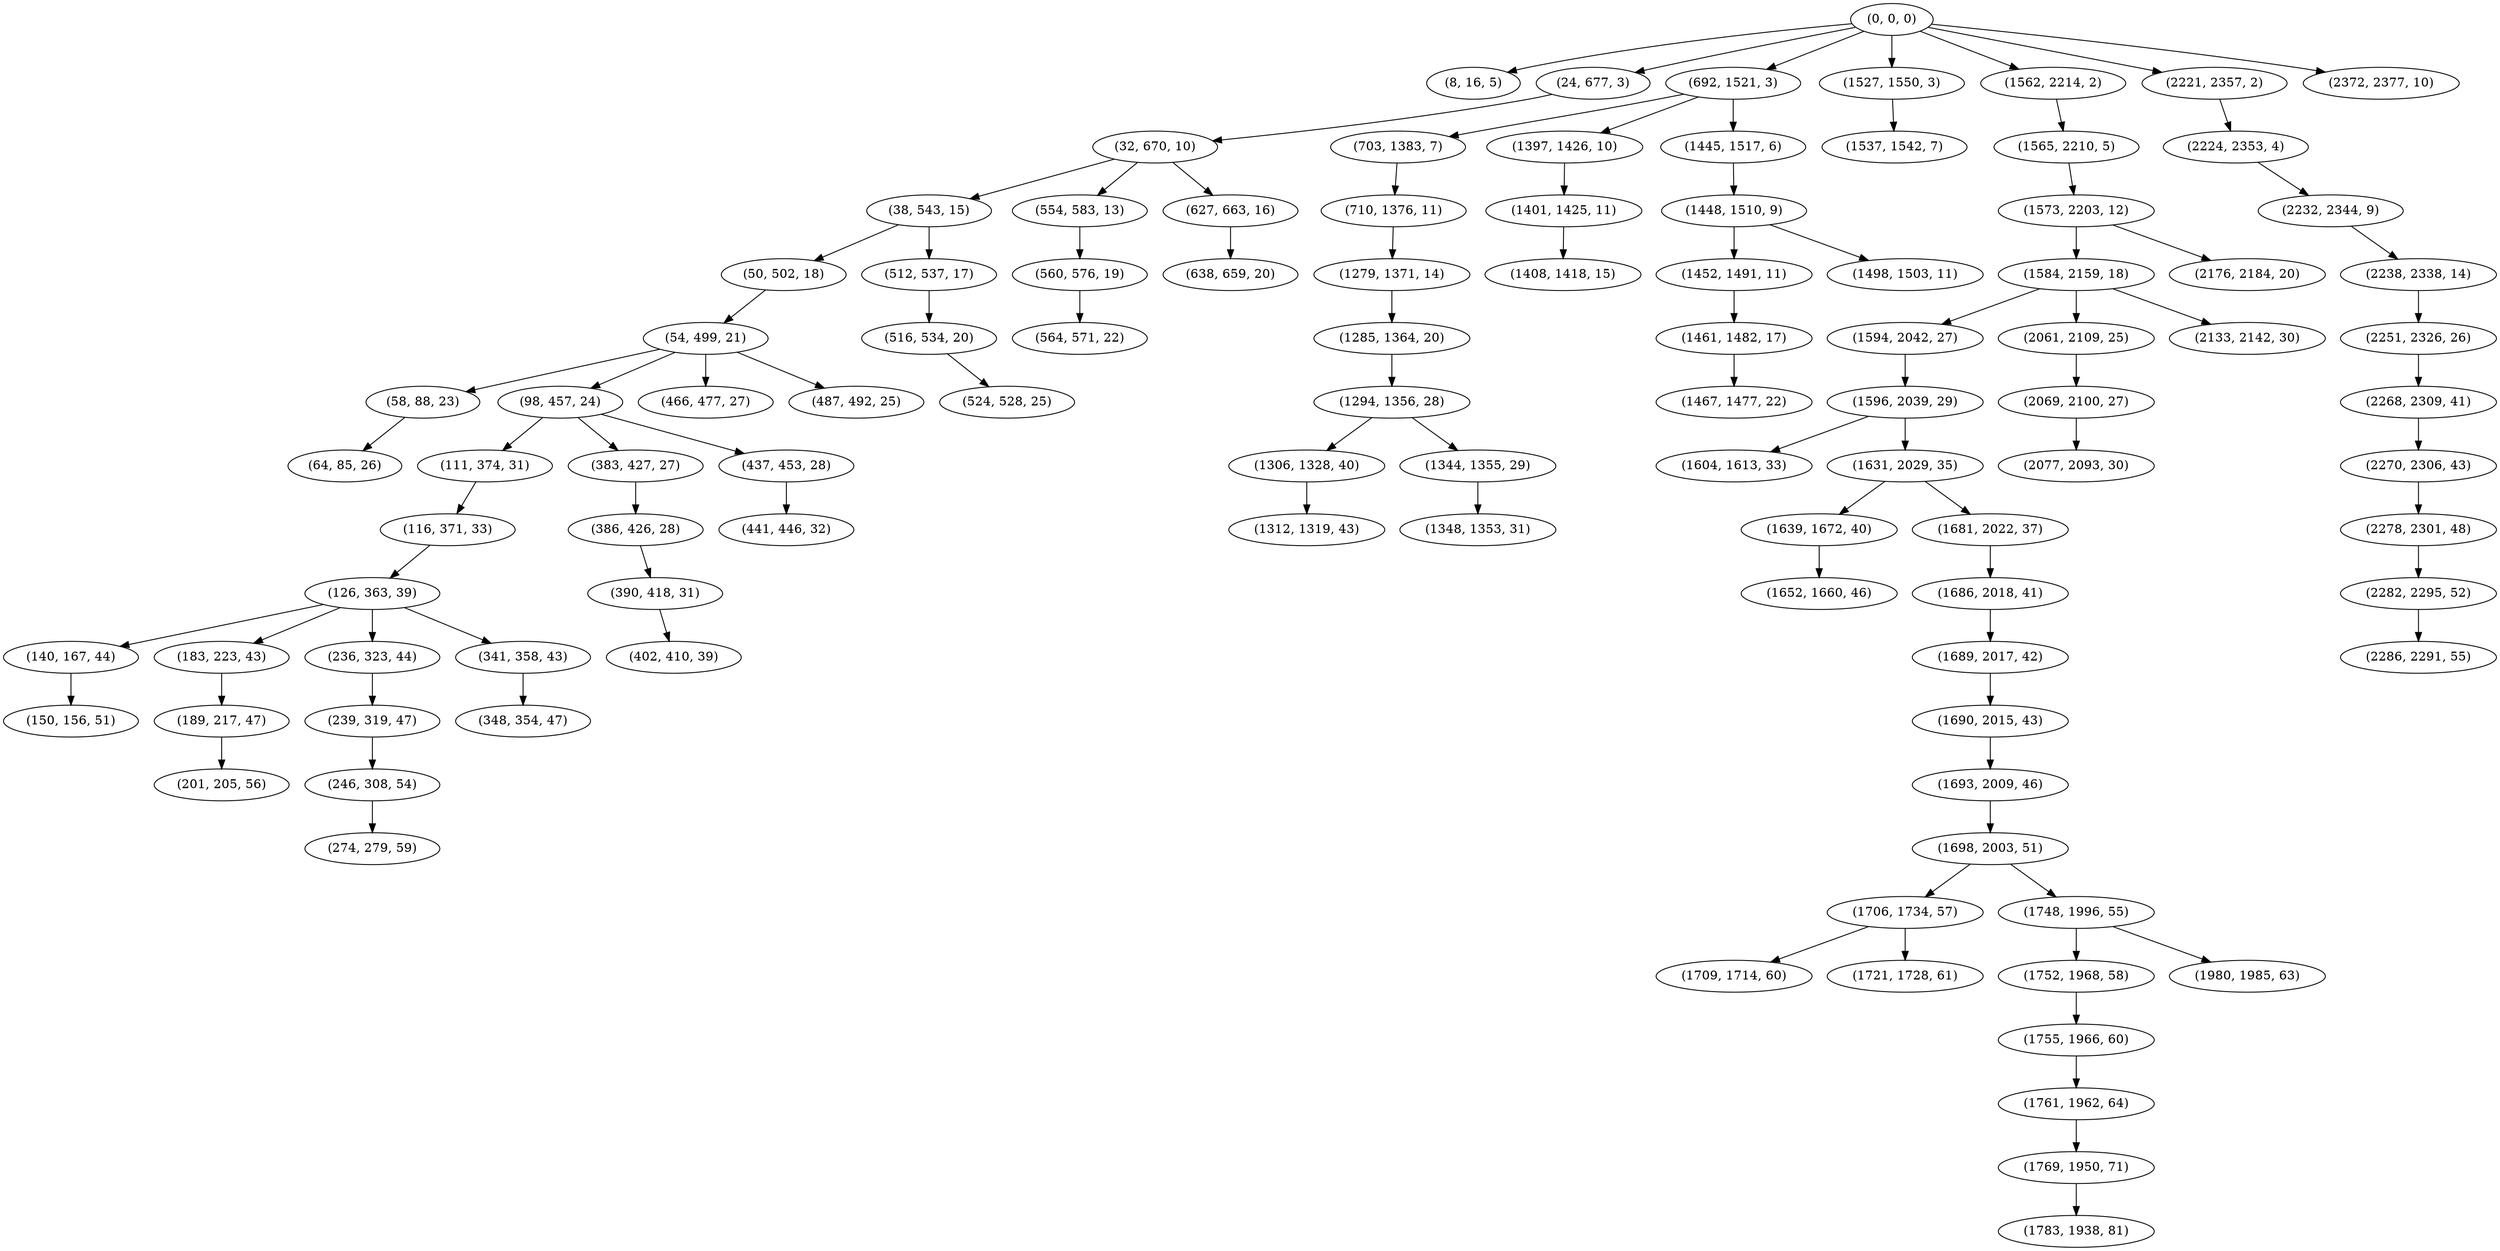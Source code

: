 digraph tree {
    "(0, 0, 0)";
    "(8, 16, 5)";
    "(24, 677, 3)";
    "(32, 670, 10)";
    "(38, 543, 15)";
    "(50, 502, 18)";
    "(54, 499, 21)";
    "(58, 88, 23)";
    "(64, 85, 26)";
    "(98, 457, 24)";
    "(111, 374, 31)";
    "(116, 371, 33)";
    "(126, 363, 39)";
    "(140, 167, 44)";
    "(150, 156, 51)";
    "(183, 223, 43)";
    "(189, 217, 47)";
    "(201, 205, 56)";
    "(236, 323, 44)";
    "(239, 319, 47)";
    "(246, 308, 54)";
    "(274, 279, 59)";
    "(341, 358, 43)";
    "(348, 354, 47)";
    "(383, 427, 27)";
    "(386, 426, 28)";
    "(390, 418, 31)";
    "(402, 410, 39)";
    "(437, 453, 28)";
    "(441, 446, 32)";
    "(466, 477, 27)";
    "(487, 492, 25)";
    "(512, 537, 17)";
    "(516, 534, 20)";
    "(524, 528, 25)";
    "(554, 583, 13)";
    "(560, 576, 19)";
    "(564, 571, 22)";
    "(627, 663, 16)";
    "(638, 659, 20)";
    "(692, 1521, 3)";
    "(703, 1383, 7)";
    "(710, 1376, 11)";
    "(1279, 1371, 14)";
    "(1285, 1364, 20)";
    "(1294, 1356, 28)";
    "(1306, 1328, 40)";
    "(1312, 1319, 43)";
    "(1344, 1355, 29)";
    "(1348, 1353, 31)";
    "(1397, 1426, 10)";
    "(1401, 1425, 11)";
    "(1408, 1418, 15)";
    "(1445, 1517, 6)";
    "(1448, 1510, 9)";
    "(1452, 1491, 11)";
    "(1461, 1482, 17)";
    "(1467, 1477, 22)";
    "(1498, 1503, 11)";
    "(1527, 1550, 3)";
    "(1537, 1542, 7)";
    "(1562, 2214, 2)";
    "(1565, 2210, 5)";
    "(1573, 2203, 12)";
    "(1584, 2159, 18)";
    "(1594, 2042, 27)";
    "(1596, 2039, 29)";
    "(1604, 1613, 33)";
    "(1631, 2029, 35)";
    "(1639, 1672, 40)";
    "(1652, 1660, 46)";
    "(1681, 2022, 37)";
    "(1686, 2018, 41)";
    "(1689, 2017, 42)";
    "(1690, 2015, 43)";
    "(1693, 2009, 46)";
    "(1698, 2003, 51)";
    "(1706, 1734, 57)";
    "(1709, 1714, 60)";
    "(1721, 1728, 61)";
    "(1748, 1996, 55)";
    "(1752, 1968, 58)";
    "(1755, 1966, 60)";
    "(1761, 1962, 64)";
    "(1769, 1950, 71)";
    "(1783, 1938, 81)";
    "(1980, 1985, 63)";
    "(2061, 2109, 25)";
    "(2069, 2100, 27)";
    "(2077, 2093, 30)";
    "(2133, 2142, 30)";
    "(2176, 2184, 20)";
    "(2221, 2357, 2)";
    "(2224, 2353, 4)";
    "(2232, 2344, 9)";
    "(2238, 2338, 14)";
    "(2251, 2326, 26)";
    "(2268, 2309, 41)";
    "(2270, 2306, 43)";
    "(2278, 2301, 48)";
    "(2282, 2295, 52)";
    "(2286, 2291, 55)";
    "(2372, 2377, 10)";
    "(0, 0, 0)" -> "(8, 16, 5)";
    "(0, 0, 0)" -> "(24, 677, 3)";
    "(0, 0, 0)" -> "(692, 1521, 3)";
    "(0, 0, 0)" -> "(1527, 1550, 3)";
    "(0, 0, 0)" -> "(1562, 2214, 2)";
    "(0, 0, 0)" -> "(2221, 2357, 2)";
    "(0, 0, 0)" -> "(2372, 2377, 10)";
    "(24, 677, 3)" -> "(32, 670, 10)";
    "(32, 670, 10)" -> "(38, 543, 15)";
    "(32, 670, 10)" -> "(554, 583, 13)";
    "(32, 670, 10)" -> "(627, 663, 16)";
    "(38, 543, 15)" -> "(50, 502, 18)";
    "(38, 543, 15)" -> "(512, 537, 17)";
    "(50, 502, 18)" -> "(54, 499, 21)";
    "(54, 499, 21)" -> "(58, 88, 23)";
    "(54, 499, 21)" -> "(98, 457, 24)";
    "(54, 499, 21)" -> "(466, 477, 27)";
    "(54, 499, 21)" -> "(487, 492, 25)";
    "(58, 88, 23)" -> "(64, 85, 26)";
    "(98, 457, 24)" -> "(111, 374, 31)";
    "(98, 457, 24)" -> "(383, 427, 27)";
    "(98, 457, 24)" -> "(437, 453, 28)";
    "(111, 374, 31)" -> "(116, 371, 33)";
    "(116, 371, 33)" -> "(126, 363, 39)";
    "(126, 363, 39)" -> "(140, 167, 44)";
    "(126, 363, 39)" -> "(183, 223, 43)";
    "(126, 363, 39)" -> "(236, 323, 44)";
    "(126, 363, 39)" -> "(341, 358, 43)";
    "(140, 167, 44)" -> "(150, 156, 51)";
    "(183, 223, 43)" -> "(189, 217, 47)";
    "(189, 217, 47)" -> "(201, 205, 56)";
    "(236, 323, 44)" -> "(239, 319, 47)";
    "(239, 319, 47)" -> "(246, 308, 54)";
    "(246, 308, 54)" -> "(274, 279, 59)";
    "(341, 358, 43)" -> "(348, 354, 47)";
    "(383, 427, 27)" -> "(386, 426, 28)";
    "(386, 426, 28)" -> "(390, 418, 31)";
    "(390, 418, 31)" -> "(402, 410, 39)";
    "(437, 453, 28)" -> "(441, 446, 32)";
    "(512, 537, 17)" -> "(516, 534, 20)";
    "(516, 534, 20)" -> "(524, 528, 25)";
    "(554, 583, 13)" -> "(560, 576, 19)";
    "(560, 576, 19)" -> "(564, 571, 22)";
    "(627, 663, 16)" -> "(638, 659, 20)";
    "(692, 1521, 3)" -> "(703, 1383, 7)";
    "(692, 1521, 3)" -> "(1397, 1426, 10)";
    "(692, 1521, 3)" -> "(1445, 1517, 6)";
    "(703, 1383, 7)" -> "(710, 1376, 11)";
    "(710, 1376, 11)" -> "(1279, 1371, 14)";
    "(1279, 1371, 14)" -> "(1285, 1364, 20)";
    "(1285, 1364, 20)" -> "(1294, 1356, 28)";
    "(1294, 1356, 28)" -> "(1306, 1328, 40)";
    "(1294, 1356, 28)" -> "(1344, 1355, 29)";
    "(1306, 1328, 40)" -> "(1312, 1319, 43)";
    "(1344, 1355, 29)" -> "(1348, 1353, 31)";
    "(1397, 1426, 10)" -> "(1401, 1425, 11)";
    "(1401, 1425, 11)" -> "(1408, 1418, 15)";
    "(1445, 1517, 6)" -> "(1448, 1510, 9)";
    "(1448, 1510, 9)" -> "(1452, 1491, 11)";
    "(1448, 1510, 9)" -> "(1498, 1503, 11)";
    "(1452, 1491, 11)" -> "(1461, 1482, 17)";
    "(1461, 1482, 17)" -> "(1467, 1477, 22)";
    "(1527, 1550, 3)" -> "(1537, 1542, 7)";
    "(1562, 2214, 2)" -> "(1565, 2210, 5)";
    "(1565, 2210, 5)" -> "(1573, 2203, 12)";
    "(1573, 2203, 12)" -> "(1584, 2159, 18)";
    "(1573, 2203, 12)" -> "(2176, 2184, 20)";
    "(1584, 2159, 18)" -> "(1594, 2042, 27)";
    "(1584, 2159, 18)" -> "(2061, 2109, 25)";
    "(1584, 2159, 18)" -> "(2133, 2142, 30)";
    "(1594, 2042, 27)" -> "(1596, 2039, 29)";
    "(1596, 2039, 29)" -> "(1604, 1613, 33)";
    "(1596, 2039, 29)" -> "(1631, 2029, 35)";
    "(1631, 2029, 35)" -> "(1639, 1672, 40)";
    "(1631, 2029, 35)" -> "(1681, 2022, 37)";
    "(1639, 1672, 40)" -> "(1652, 1660, 46)";
    "(1681, 2022, 37)" -> "(1686, 2018, 41)";
    "(1686, 2018, 41)" -> "(1689, 2017, 42)";
    "(1689, 2017, 42)" -> "(1690, 2015, 43)";
    "(1690, 2015, 43)" -> "(1693, 2009, 46)";
    "(1693, 2009, 46)" -> "(1698, 2003, 51)";
    "(1698, 2003, 51)" -> "(1706, 1734, 57)";
    "(1698, 2003, 51)" -> "(1748, 1996, 55)";
    "(1706, 1734, 57)" -> "(1709, 1714, 60)";
    "(1706, 1734, 57)" -> "(1721, 1728, 61)";
    "(1748, 1996, 55)" -> "(1752, 1968, 58)";
    "(1748, 1996, 55)" -> "(1980, 1985, 63)";
    "(1752, 1968, 58)" -> "(1755, 1966, 60)";
    "(1755, 1966, 60)" -> "(1761, 1962, 64)";
    "(1761, 1962, 64)" -> "(1769, 1950, 71)";
    "(1769, 1950, 71)" -> "(1783, 1938, 81)";
    "(2061, 2109, 25)" -> "(2069, 2100, 27)";
    "(2069, 2100, 27)" -> "(2077, 2093, 30)";
    "(2221, 2357, 2)" -> "(2224, 2353, 4)";
    "(2224, 2353, 4)" -> "(2232, 2344, 9)";
    "(2232, 2344, 9)" -> "(2238, 2338, 14)";
    "(2238, 2338, 14)" -> "(2251, 2326, 26)";
    "(2251, 2326, 26)" -> "(2268, 2309, 41)";
    "(2268, 2309, 41)" -> "(2270, 2306, 43)";
    "(2270, 2306, 43)" -> "(2278, 2301, 48)";
    "(2278, 2301, 48)" -> "(2282, 2295, 52)";
    "(2282, 2295, 52)" -> "(2286, 2291, 55)";
}
